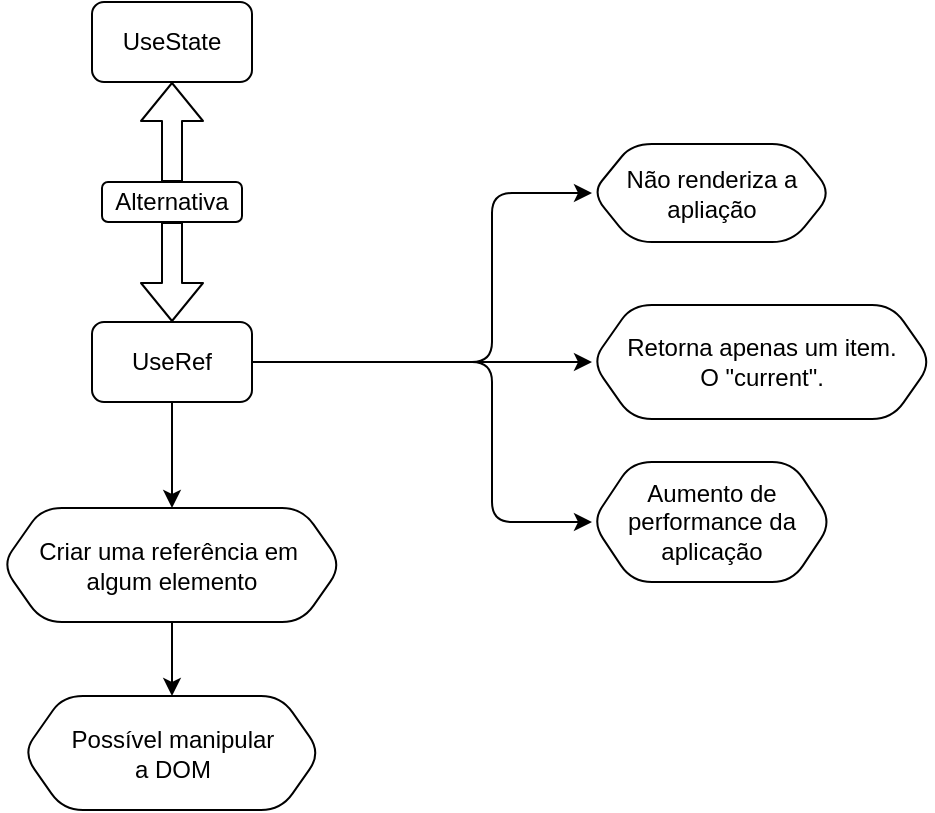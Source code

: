 <mxfile>
    <diagram id="YGmdauTAda676gVmRyVe" name="Página-1">
        <mxGraphModel dx="1111" dy="790" grid="0" gridSize="10" guides="1" tooltips="1" connect="1" arrows="1" fold="1" page="1" pageScale="1" pageWidth="827" pageHeight="1169" math="0" shadow="0">
            <root>
                <mxCell id="0"/>
                <mxCell id="1" parent="0"/>
                <mxCell id="2" value="" style="shape=flexArrow;endArrow=classic;startArrow=none;html=1;exitX=0.5;exitY=0;exitDx=0;exitDy=0;entryX=0.5;entryY=1;entryDx=0;entryDy=0;strokeColor=default;" parent="1" source="4" target="3" edge="1">
                    <mxGeometry width="100" height="100" relative="1" as="geometry">
                        <mxPoint x="240" y="250" as="sourcePoint"/>
                        <mxPoint x="270" y="190" as="targetPoint"/>
                        <Array as="points"/>
                    </mxGeometry>
                </mxCell>
                <mxCell id="3" value="UseState" style="rounded=1;whiteSpace=wrap;html=1;strokeColor=default;" parent="1" vertex="1">
                    <mxGeometry x="280" y="150" width="80" height="40" as="geometry"/>
                </mxCell>
                <mxCell id="4" value="Alternativa" style="rounded=1;whiteSpace=wrap;html=1;strokeColor=default;" parent="1" vertex="1">
                    <mxGeometry x="285" y="240" width="70" height="20" as="geometry"/>
                </mxCell>
                <mxCell id="17" style="edgeStyle=none;html=1;entryX=0.5;entryY=0;entryDx=0;entryDy=0;" edge="1" parent="1" source="5" target="16">
                    <mxGeometry relative="1" as="geometry"/>
                </mxCell>
                <mxCell id="5" value="&lt;span&gt;UseRef&lt;/span&gt;" style="rounded=1;whiteSpace=wrap;html=1;strokeColor=default;" parent="1" vertex="1">
                    <mxGeometry x="280" y="310" width="80" height="40" as="geometry"/>
                </mxCell>
                <mxCell id="6" value="" style="edgeStyle=elbowEdgeStyle;elbow=horizontal;endArrow=classic;html=1;startArrow=none;exitX=1;exitY=0.5;exitDx=0;exitDy=0;entryX=0;entryY=0.5;entryDx=0;entryDy=0;strokeColor=default;" parent="1" source="5" target="8" edge="1">
                    <mxGeometry width="50" height="50" relative="1" as="geometry">
                        <mxPoint x="430" y="330" as="sourcePoint"/>
                        <mxPoint x="530" y="250" as="targetPoint"/>
                        <Array as="points">
                            <mxPoint x="480" y="300"/>
                            <mxPoint x="490" y="280"/>
                            <mxPoint x="460" y="310"/>
                            <mxPoint x="490" y="250"/>
                            <mxPoint x="490" y="310"/>
                        </Array>
                    </mxGeometry>
                </mxCell>
                <mxCell id="7" value="" style="edgeStyle=elbowEdgeStyle;elbow=horizontal;endArrow=classic;html=1;startArrow=none;exitX=1;exitY=0.5;exitDx=0;exitDy=0;entryX=0;entryY=0.5;entryDx=0;entryDy=0;strokeColor=default;" parent="1" source="5" target="9" edge="1">
                    <mxGeometry width="50" height="50" relative="1" as="geometry">
                        <mxPoint x="440" y="340" as="sourcePoint"/>
                        <mxPoint x="530" y="410" as="targetPoint"/>
                        <Array as="points">
                            <mxPoint x="480" y="380"/>
                            <mxPoint x="440" y="410"/>
                            <mxPoint x="490" y="370"/>
                            <mxPoint x="500" y="260"/>
                            <mxPoint x="500" y="320"/>
                        </Array>
                    </mxGeometry>
                </mxCell>
                <mxCell id="8" value="Não renderiza a apliação" style="shape=hexagon;perimeter=hexagonPerimeter2;whiteSpace=wrap;html=1;fixedSize=1;rounded=1;strokeColor=default;" parent="1" vertex="1">
                    <mxGeometry x="530" y="221" width="120" height="49" as="geometry"/>
                </mxCell>
                <mxCell id="9" value="Aumento de performance da aplicação" style="shape=hexagon;perimeter=hexagonPerimeter2;whiteSpace=wrap;html=1;fixedSize=1;rounded=1;strokeColor=default;" parent="1" vertex="1">
                    <mxGeometry x="530" y="380" width="120" height="60" as="geometry"/>
                </mxCell>
                <mxCell id="10" value="" style="endArrow=classic;html=1;exitX=1;exitY=0.5;exitDx=0;exitDy=0;entryX=0;entryY=0.5;entryDx=0;entryDy=0;strokeColor=default;" parent="1" source="5" target="11" edge="1">
                    <mxGeometry width="50" height="50" relative="1" as="geometry">
                        <mxPoint x="410" y="360" as="sourcePoint"/>
                        <mxPoint x="530" y="330" as="targetPoint"/>
                    </mxGeometry>
                </mxCell>
                <mxCell id="11" value="Retorna apenas um item. &lt;br&gt;O &quot;current&quot;." style="shape=hexagon;perimeter=hexagonPerimeter2;whiteSpace=wrap;html=1;fixedSize=1;rounded=1;strokeColor=default;" parent="1" vertex="1">
                    <mxGeometry x="530" y="301.5" width="170" height="57" as="geometry"/>
                </mxCell>
                <mxCell id="12" value="" style="shape=flexArrow;endArrow=classic;html=1;entryX=0.5;entryY=0;entryDx=0;entryDy=0;strokeColor=default;" parent="1" target="5" edge="1">
                    <mxGeometry width="50" height="50" relative="1" as="geometry">
                        <mxPoint x="320" y="260" as="sourcePoint"/>
                        <mxPoint x="325" y="290" as="targetPoint"/>
                    </mxGeometry>
                </mxCell>
                <mxCell id="19" style="edgeStyle=none;html=1;" edge="1" parent="1" source="16" target="18">
                    <mxGeometry relative="1" as="geometry"/>
                </mxCell>
                <mxCell id="16" value="Criar uma referência em&amp;nbsp;&lt;br&gt;algum elemento" style="shape=hexagon;perimeter=hexagonPerimeter2;whiteSpace=wrap;html=1;fixedSize=1;rounded=1;strokeColor=default;" vertex="1" parent="1">
                    <mxGeometry x="235" y="403" width="170" height="57" as="geometry"/>
                </mxCell>
                <mxCell id="18" value="Possível manipular&lt;br&gt;a DOM" style="shape=hexagon;perimeter=hexagonPerimeter2;whiteSpace=wrap;html=1;fixedSize=1;rounded=1;strokeColor=default;" vertex="1" parent="1">
                    <mxGeometry x="245.5" y="497" width="149" height="57" as="geometry"/>
                </mxCell>
            </root>
        </mxGraphModel>
    </diagram>
</mxfile>